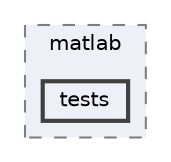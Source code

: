 digraph "/home/jam/Research/IRES-2025/dev/src/llm-scripts/testing/hypothesis-testing/hyp-env/lib/python3.12/site-packages/scipy/io/matlab/tests"
{
 // LATEX_PDF_SIZE
  bgcolor="transparent";
  edge [fontname=Helvetica,fontsize=10,labelfontname=Helvetica,labelfontsize=10];
  node [fontname=Helvetica,fontsize=10,shape=box,height=0.2,width=0.4];
  compound=true
  subgraph clusterdir_b747c722a3e3dd8488388f50d1a540d1 {
    graph [ bgcolor="#edf0f7", pencolor="grey50", label="matlab", fontname=Helvetica,fontsize=10 style="filled,dashed", URL="dir_b747c722a3e3dd8488388f50d1a540d1.html",tooltip=""]
  dir_8a99a7d34e4c93bb4b623c82bb33c210 [label="tests", fillcolor="#edf0f7", color="grey25", style="filled,bold", URL="dir_8a99a7d34e4c93bb4b623c82bb33c210.html",tooltip=""];
  }
}
